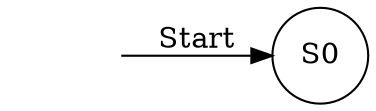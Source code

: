 digraph Minimized_DFA {
	rankdir=LR size="600, 800"
	node [shape=circle]
	"" [shape=none]
	S0 [label=S0 shape=circle]
	"" -> S0 [label=Start]
}
